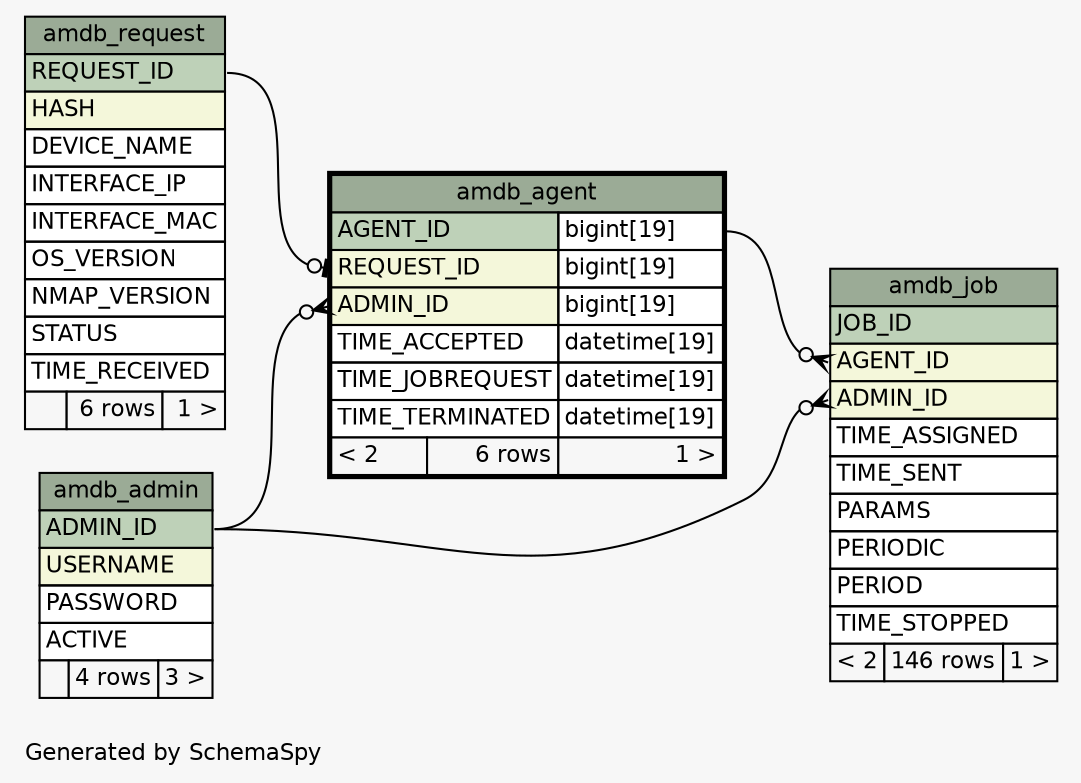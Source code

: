 // dot 2.38.0 on Linux 4.0.5-gentoo
// SchemaSpy rev 590
digraph "oneDegreeRelationshipsDiagram" {
  graph [
    rankdir="RL"
    bgcolor="#f7f7f7"
    label="\nGenerated by SchemaSpy"
    labeljust="l"
    nodesep="0.18"
    ranksep="0.46"
    fontname="Helvetica"
    fontsize="11"
  ];
  node [
    fontname="Helvetica"
    fontsize="11"
    shape="plaintext"
  ];
  edge [
    arrowsize="0.8"
  ];
  "amdb_agent":"ADMIN_ID":w -> "amdb_admin":"ADMIN_ID":e [arrowhead=none dir=back arrowtail=crowodot];
  "amdb_agent":"REQUEST_ID":w -> "amdb_request":"REQUEST_ID":e [arrowhead=none dir=back arrowtail=teeodot];
  "amdb_job":"ADMIN_ID":w -> "amdb_admin":"ADMIN_ID":e [arrowhead=none dir=back arrowtail=crowodot];
  "amdb_job":"AGENT_ID":w -> "amdb_agent":"AGENT_ID.type":e [arrowhead=none dir=back arrowtail=crowodot];
  "amdb_admin" [
    label=<
    <TABLE BORDER="0" CELLBORDER="1" CELLSPACING="0" BGCOLOR="#ffffff">
      <TR><TD COLSPAN="3" BGCOLOR="#9bab96" ALIGN="CENTER">amdb_admin</TD></TR>
      <TR><TD PORT="ADMIN_ID" COLSPAN="3" BGCOLOR="#bed1b8" ALIGN="LEFT">ADMIN_ID</TD></TR>
      <TR><TD PORT="USERNAME" COLSPAN="3" BGCOLOR="#f4f7da" ALIGN="LEFT">USERNAME</TD></TR>
      <TR><TD PORT="PASSWORD" COLSPAN="3" ALIGN="LEFT">PASSWORD</TD></TR>
      <TR><TD PORT="ACTIVE" COLSPAN="3" ALIGN="LEFT">ACTIVE</TD></TR>
      <TR><TD ALIGN="LEFT" BGCOLOR="#f7f7f7">  </TD><TD ALIGN="RIGHT" BGCOLOR="#f7f7f7">4 rows</TD><TD ALIGN="RIGHT" BGCOLOR="#f7f7f7">3 &gt;</TD></TR>
    </TABLE>>
    URL="amdb_admin.html"
    tooltip="amdb_admin"
  ];
  "amdb_agent" [
    label=<
    <TABLE BORDER="2" CELLBORDER="1" CELLSPACING="0" BGCOLOR="#ffffff">
      <TR><TD COLSPAN="3" BGCOLOR="#9bab96" ALIGN="CENTER">amdb_agent</TD></TR>
      <TR><TD PORT="AGENT_ID" COLSPAN="2" BGCOLOR="#bed1b8" ALIGN="LEFT">AGENT_ID</TD><TD PORT="AGENT_ID.type" ALIGN="LEFT">bigint[19]</TD></TR>
      <TR><TD PORT="REQUEST_ID" COLSPAN="2" BGCOLOR="#f4f7da" ALIGN="LEFT">REQUEST_ID</TD><TD PORT="REQUEST_ID.type" ALIGN="LEFT">bigint[19]</TD></TR>
      <TR><TD PORT="ADMIN_ID" COLSPAN="2" BGCOLOR="#f4f7da" ALIGN="LEFT">ADMIN_ID</TD><TD PORT="ADMIN_ID.type" ALIGN="LEFT">bigint[19]</TD></TR>
      <TR><TD PORT="TIME_ACCEPTED" COLSPAN="2" ALIGN="LEFT">TIME_ACCEPTED</TD><TD PORT="TIME_ACCEPTED.type" ALIGN="LEFT">datetime[19]</TD></TR>
      <TR><TD PORT="TIME_JOBREQUEST" COLSPAN="2" ALIGN="LEFT">TIME_JOBREQUEST</TD><TD PORT="TIME_JOBREQUEST.type" ALIGN="LEFT">datetime[19]</TD></TR>
      <TR><TD PORT="TIME_TERMINATED" COLSPAN="2" ALIGN="LEFT">TIME_TERMINATED</TD><TD PORT="TIME_TERMINATED.type" ALIGN="LEFT">datetime[19]</TD></TR>
      <TR><TD ALIGN="LEFT" BGCOLOR="#f7f7f7">&lt; 2</TD><TD ALIGN="RIGHT" BGCOLOR="#f7f7f7">6 rows</TD><TD ALIGN="RIGHT" BGCOLOR="#f7f7f7">1 &gt;</TD></TR>
    </TABLE>>
    URL="amdb_agent.html"
    tooltip="amdb_agent"
  ];
  "amdb_job" [
    label=<
    <TABLE BORDER="0" CELLBORDER="1" CELLSPACING="0" BGCOLOR="#ffffff">
      <TR><TD COLSPAN="3" BGCOLOR="#9bab96" ALIGN="CENTER">amdb_job</TD></TR>
      <TR><TD PORT="JOB_ID" COLSPAN="3" BGCOLOR="#bed1b8" ALIGN="LEFT">JOB_ID</TD></TR>
      <TR><TD PORT="AGENT_ID" COLSPAN="3" BGCOLOR="#f4f7da" ALIGN="LEFT">AGENT_ID</TD></TR>
      <TR><TD PORT="ADMIN_ID" COLSPAN="3" BGCOLOR="#f4f7da" ALIGN="LEFT">ADMIN_ID</TD></TR>
      <TR><TD PORT="TIME_ASSIGNED" COLSPAN="3" ALIGN="LEFT">TIME_ASSIGNED</TD></TR>
      <TR><TD PORT="TIME_SENT" COLSPAN="3" ALIGN="LEFT">TIME_SENT</TD></TR>
      <TR><TD PORT="PARAMS" COLSPAN="3" ALIGN="LEFT">PARAMS</TD></TR>
      <TR><TD PORT="PERIODIC" COLSPAN="3" ALIGN="LEFT">PERIODIC</TD></TR>
      <TR><TD PORT="PERIOD" COLSPAN="3" ALIGN="LEFT">PERIOD</TD></TR>
      <TR><TD PORT="TIME_STOPPED" COLSPAN="3" ALIGN="LEFT">TIME_STOPPED</TD></TR>
      <TR><TD ALIGN="LEFT" BGCOLOR="#f7f7f7">&lt; 2</TD><TD ALIGN="RIGHT" BGCOLOR="#f7f7f7">146 rows</TD><TD ALIGN="RIGHT" BGCOLOR="#f7f7f7">1 &gt;</TD></TR>
    </TABLE>>
    URL="amdb_job.html"
    tooltip="amdb_job"
  ];
  "amdb_request" [
    label=<
    <TABLE BORDER="0" CELLBORDER="1" CELLSPACING="0" BGCOLOR="#ffffff">
      <TR><TD COLSPAN="3" BGCOLOR="#9bab96" ALIGN="CENTER">amdb_request</TD></TR>
      <TR><TD PORT="REQUEST_ID" COLSPAN="3" BGCOLOR="#bed1b8" ALIGN="LEFT">REQUEST_ID</TD></TR>
      <TR><TD PORT="HASH" COLSPAN="3" BGCOLOR="#f4f7da" ALIGN="LEFT">HASH</TD></TR>
      <TR><TD PORT="DEVICE_NAME" COLSPAN="3" ALIGN="LEFT">DEVICE_NAME</TD></TR>
      <TR><TD PORT="INTERFACE_IP" COLSPAN="3" ALIGN="LEFT">INTERFACE_IP</TD></TR>
      <TR><TD PORT="INTERFACE_MAC" COLSPAN="3" ALIGN="LEFT">INTERFACE_MAC</TD></TR>
      <TR><TD PORT="OS_VERSION" COLSPAN="3" ALIGN="LEFT">OS_VERSION</TD></TR>
      <TR><TD PORT="NMAP_VERSION" COLSPAN="3" ALIGN="LEFT">NMAP_VERSION</TD></TR>
      <TR><TD PORT="STATUS" COLSPAN="3" ALIGN="LEFT">STATUS</TD></TR>
      <TR><TD PORT="TIME_RECEIVED" COLSPAN="3" ALIGN="LEFT">TIME_RECEIVED</TD></TR>
      <TR><TD ALIGN="LEFT" BGCOLOR="#f7f7f7">  </TD><TD ALIGN="RIGHT" BGCOLOR="#f7f7f7">6 rows</TD><TD ALIGN="RIGHT" BGCOLOR="#f7f7f7">1 &gt;</TD></TR>
    </TABLE>>
    URL="amdb_request.html"
    tooltip="amdb_request"
  ];
}
